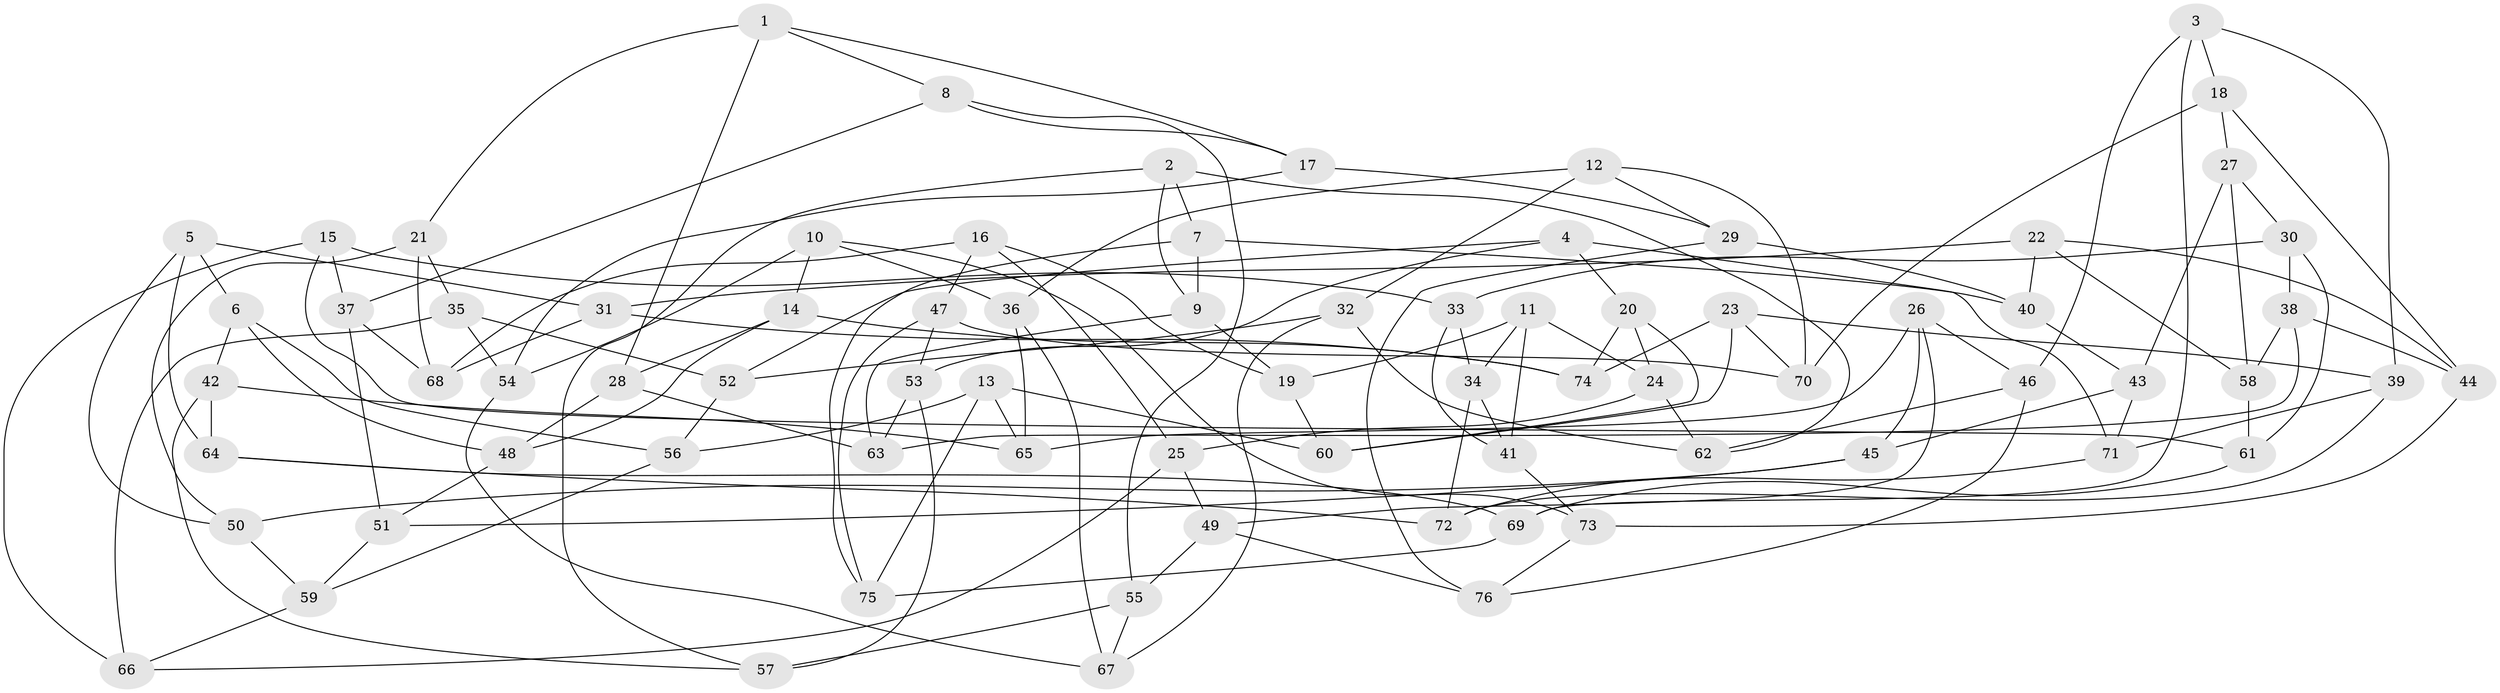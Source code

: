// coarse degree distribution, {5: 0.1111111111111111, 6: 0.5777777777777777, 4: 0.28888888888888886, 3: 0.022222222222222223}
// Generated by graph-tools (version 1.1) at 2025/24/03/03/25 07:24:24]
// undirected, 76 vertices, 152 edges
graph export_dot {
graph [start="1"]
  node [color=gray90,style=filled];
  1;
  2;
  3;
  4;
  5;
  6;
  7;
  8;
  9;
  10;
  11;
  12;
  13;
  14;
  15;
  16;
  17;
  18;
  19;
  20;
  21;
  22;
  23;
  24;
  25;
  26;
  27;
  28;
  29;
  30;
  31;
  32;
  33;
  34;
  35;
  36;
  37;
  38;
  39;
  40;
  41;
  42;
  43;
  44;
  45;
  46;
  47;
  48;
  49;
  50;
  51;
  52;
  53;
  54;
  55;
  56;
  57;
  58;
  59;
  60;
  61;
  62;
  63;
  64;
  65;
  66;
  67;
  68;
  69;
  70;
  71;
  72;
  73;
  74;
  75;
  76;
  1 -- 8;
  1 -- 21;
  1 -- 28;
  1 -- 17;
  2 -- 62;
  2 -- 9;
  2 -- 7;
  2 -- 57;
  3 -- 18;
  3 -- 39;
  3 -- 69;
  3 -- 46;
  4 -- 52;
  4 -- 20;
  4 -- 71;
  4 -- 53;
  5 -- 50;
  5 -- 64;
  5 -- 6;
  5 -- 31;
  6 -- 48;
  6 -- 42;
  6 -- 56;
  7 -- 75;
  7 -- 40;
  7 -- 9;
  8 -- 55;
  8 -- 37;
  8 -- 17;
  9 -- 63;
  9 -- 19;
  10 -- 14;
  10 -- 73;
  10 -- 36;
  10 -- 54;
  11 -- 19;
  11 -- 34;
  11 -- 24;
  11 -- 41;
  12 -- 70;
  12 -- 29;
  12 -- 36;
  12 -- 32;
  13 -- 56;
  13 -- 65;
  13 -- 60;
  13 -- 75;
  14 -- 74;
  14 -- 28;
  14 -- 48;
  15 -- 37;
  15 -- 66;
  15 -- 33;
  15 -- 61;
  16 -- 47;
  16 -- 68;
  16 -- 25;
  16 -- 19;
  17 -- 29;
  17 -- 54;
  18 -- 44;
  18 -- 70;
  18 -- 27;
  19 -- 60;
  20 -- 24;
  20 -- 74;
  20 -- 60;
  21 -- 68;
  21 -- 35;
  21 -- 50;
  22 -- 40;
  22 -- 44;
  22 -- 31;
  22 -- 58;
  23 -- 60;
  23 -- 70;
  23 -- 74;
  23 -- 39;
  24 -- 62;
  24 -- 25;
  25 -- 49;
  25 -- 66;
  26 -- 49;
  26 -- 65;
  26 -- 46;
  26 -- 45;
  27 -- 30;
  27 -- 58;
  27 -- 43;
  28 -- 48;
  28 -- 63;
  29 -- 76;
  29 -- 40;
  30 -- 38;
  30 -- 61;
  30 -- 33;
  31 -- 74;
  31 -- 68;
  32 -- 62;
  32 -- 52;
  32 -- 67;
  33 -- 41;
  33 -- 34;
  34 -- 72;
  34 -- 41;
  35 -- 54;
  35 -- 66;
  35 -- 52;
  36 -- 67;
  36 -- 65;
  37 -- 51;
  37 -- 68;
  38 -- 58;
  38 -- 63;
  38 -- 44;
  39 -- 71;
  39 -- 72;
  40 -- 43;
  41 -- 73;
  42 -- 57;
  42 -- 64;
  42 -- 65;
  43 -- 45;
  43 -- 71;
  44 -- 73;
  45 -- 50;
  45 -- 51;
  46 -- 62;
  46 -- 76;
  47 -- 53;
  47 -- 70;
  47 -- 75;
  48 -- 51;
  49 -- 55;
  49 -- 76;
  50 -- 59;
  51 -- 59;
  52 -- 56;
  53 -- 57;
  53 -- 63;
  54 -- 67;
  55 -- 57;
  55 -- 67;
  56 -- 59;
  58 -- 61;
  59 -- 66;
  61 -- 69;
  64 -- 72;
  64 -- 69;
  69 -- 75;
  71 -- 72;
  73 -- 76;
}
